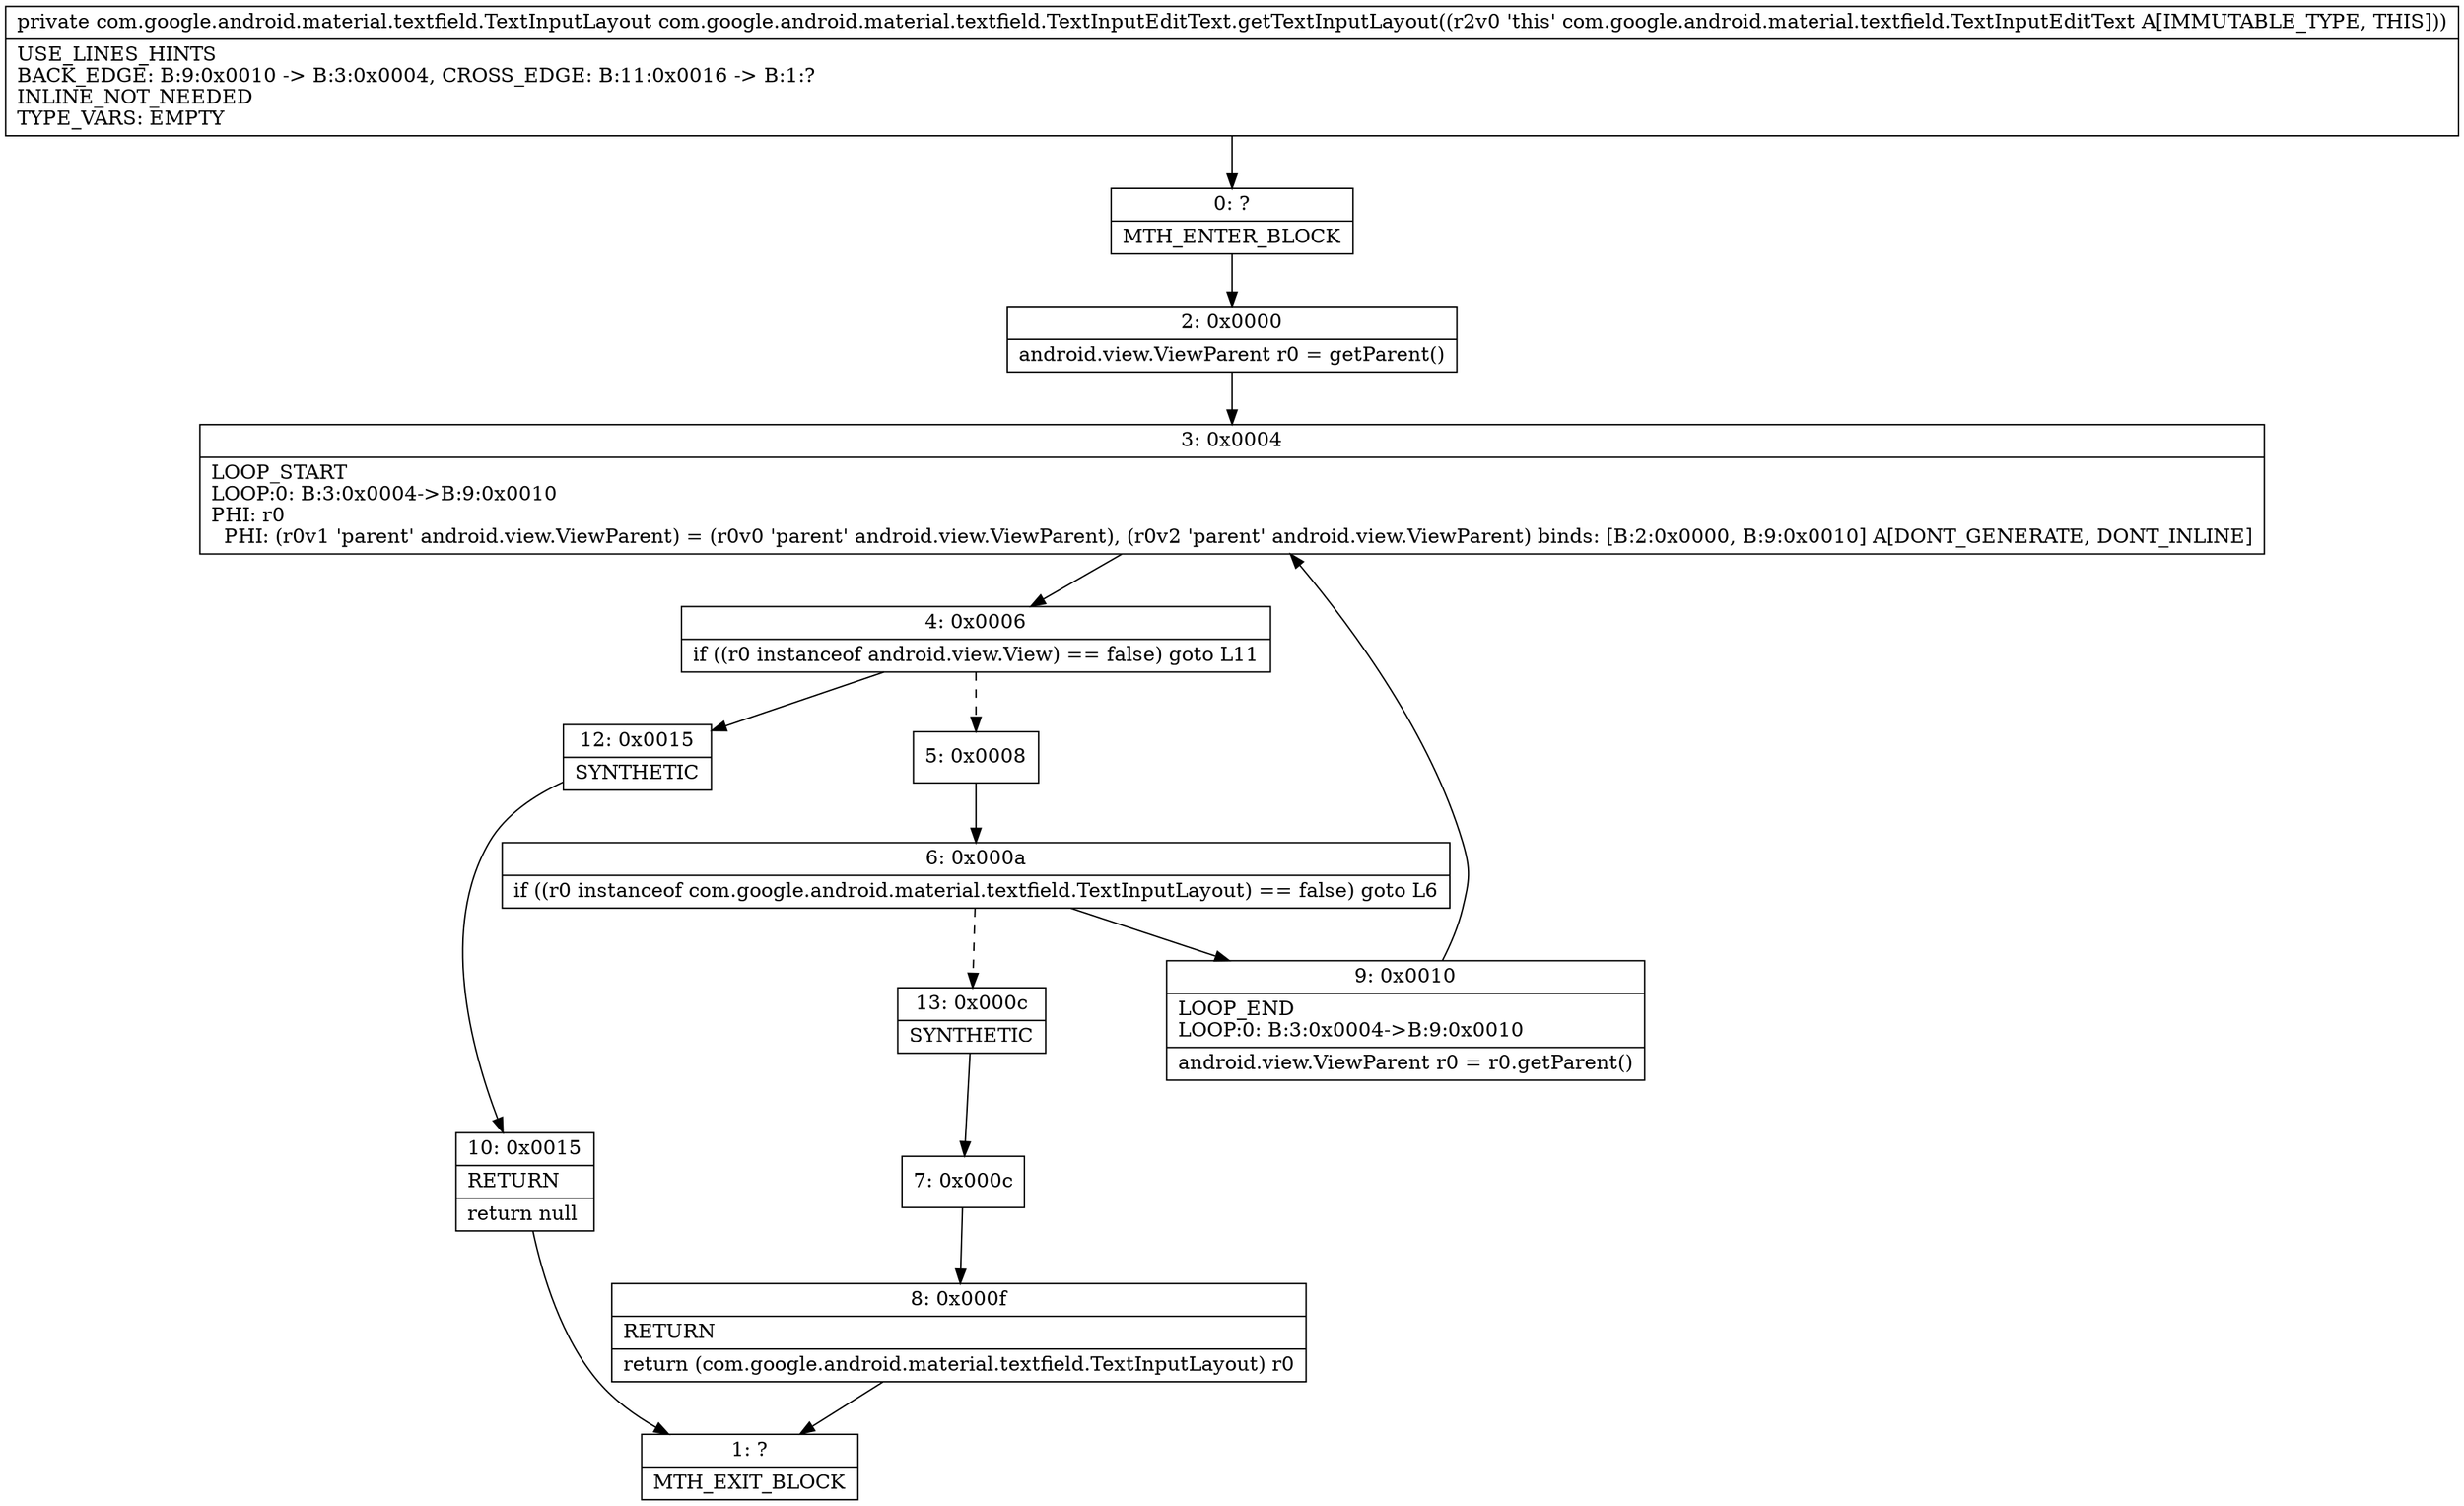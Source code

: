 digraph "CFG forcom.google.android.material.textfield.TextInputEditText.getTextInputLayout()Lcom\/google\/android\/material\/textfield\/TextInputLayout;" {
Node_0 [shape=record,label="{0\:\ ?|MTH_ENTER_BLOCK\l}"];
Node_2 [shape=record,label="{2\:\ 0x0000|android.view.ViewParent r0 = getParent()\l}"];
Node_3 [shape=record,label="{3\:\ 0x0004|LOOP_START\lLOOP:0: B:3:0x0004\-\>B:9:0x0010\lPHI: r0 \l  PHI: (r0v1 'parent' android.view.ViewParent) = (r0v0 'parent' android.view.ViewParent), (r0v2 'parent' android.view.ViewParent) binds: [B:2:0x0000, B:9:0x0010] A[DONT_GENERATE, DONT_INLINE]\l}"];
Node_4 [shape=record,label="{4\:\ 0x0006|if ((r0 instanceof android.view.View) == false) goto L11\l}"];
Node_5 [shape=record,label="{5\:\ 0x0008}"];
Node_6 [shape=record,label="{6\:\ 0x000a|if ((r0 instanceof com.google.android.material.textfield.TextInputLayout) == false) goto L6\l}"];
Node_9 [shape=record,label="{9\:\ 0x0010|LOOP_END\lLOOP:0: B:3:0x0004\-\>B:9:0x0010\l|android.view.ViewParent r0 = r0.getParent()\l}"];
Node_13 [shape=record,label="{13\:\ 0x000c|SYNTHETIC\l}"];
Node_7 [shape=record,label="{7\:\ 0x000c}"];
Node_8 [shape=record,label="{8\:\ 0x000f|RETURN\l|return (com.google.android.material.textfield.TextInputLayout) r0\l}"];
Node_1 [shape=record,label="{1\:\ ?|MTH_EXIT_BLOCK\l}"];
Node_12 [shape=record,label="{12\:\ 0x0015|SYNTHETIC\l}"];
Node_10 [shape=record,label="{10\:\ 0x0015|RETURN\l|return null\l}"];
MethodNode[shape=record,label="{private com.google.android.material.textfield.TextInputLayout com.google.android.material.textfield.TextInputEditText.getTextInputLayout((r2v0 'this' com.google.android.material.textfield.TextInputEditText A[IMMUTABLE_TYPE, THIS]))  | USE_LINES_HINTS\lBACK_EDGE: B:9:0x0010 \-\> B:3:0x0004, CROSS_EDGE: B:11:0x0016 \-\> B:1:?\lINLINE_NOT_NEEDED\lTYPE_VARS: EMPTY\l}"];
MethodNode -> Node_0;Node_0 -> Node_2;
Node_2 -> Node_3;
Node_3 -> Node_4;
Node_4 -> Node_5[style=dashed];
Node_4 -> Node_12;
Node_5 -> Node_6;
Node_6 -> Node_9;
Node_6 -> Node_13[style=dashed];
Node_9 -> Node_3;
Node_13 -> Node_7;
Node_7 -> Node_8;
Node_8 -> Node_1;
Node_12 -> Node_10;
Node_10 -> Node_1;
}

